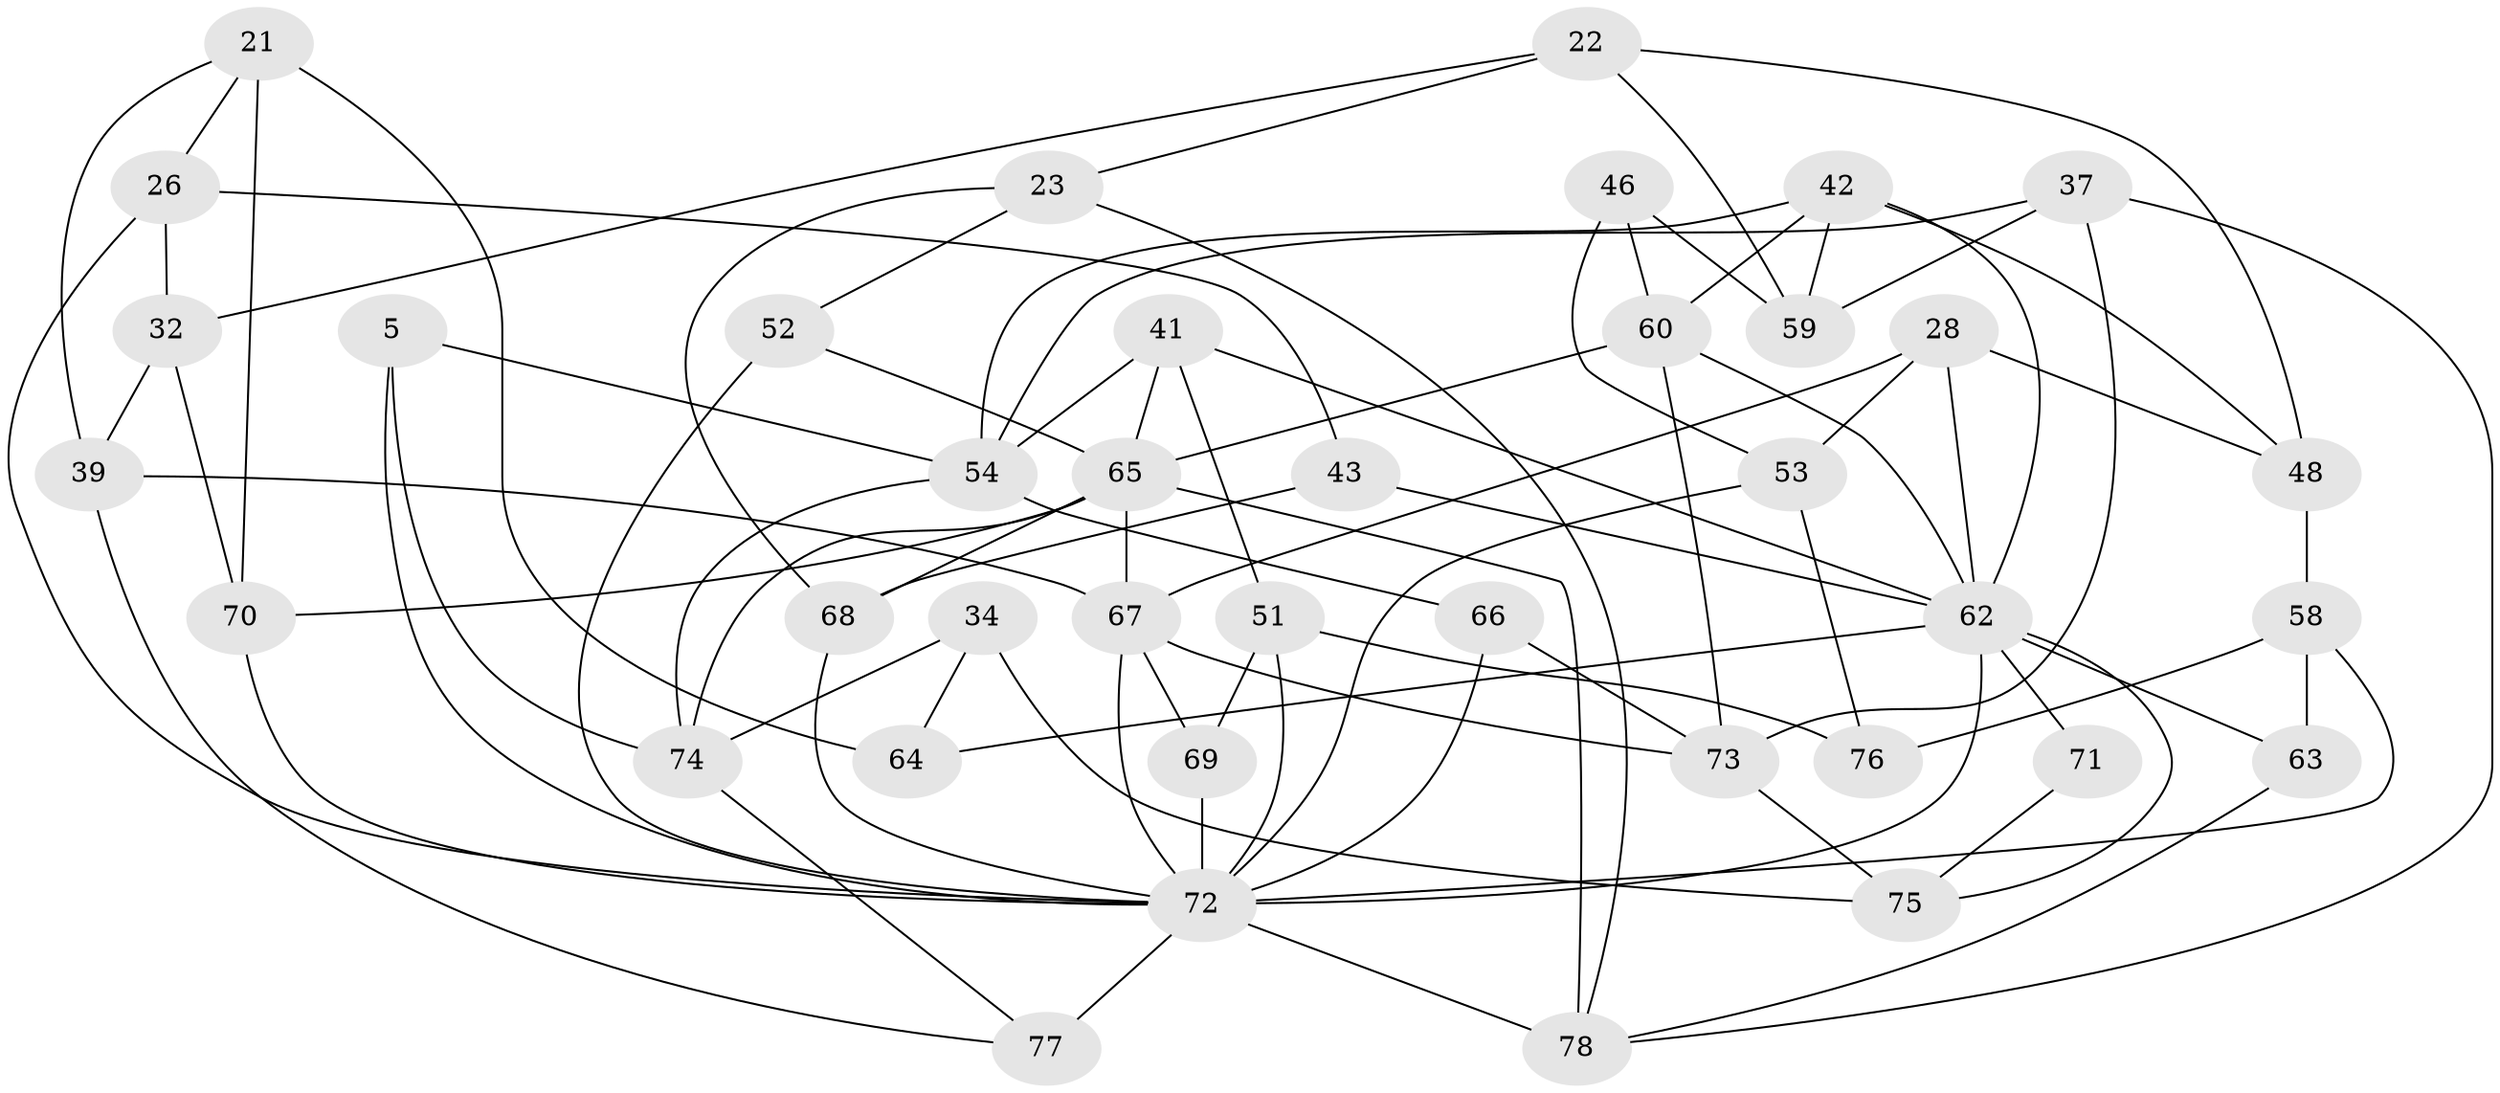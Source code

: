 // original degree distribution, {4: 1.0}
// Generated by graph-tools (version 1.1) at 2025/03/03/04/25 22:03:49]
// undirected, 39 vertices, 86 edges
graph export_dot {
graph [start="1"]
  node [color=gray90,style=filled];
  5;
  21;
  22;
  23;
  26;
  28;
  32;
  34;
  37;
  39;
  41 [super="+30"];
  42 [super="+24"];
  43;
  46;
  48;
  51 [super="+36"];
  52;
  53;
  54 [super="+1+4"];
  58;
  59;
  60 [super="+35"];
  62 [super="+20+16+33+61"];
  63;
  64 [super="+31"];
  65 [super="+18+49+27"];
  66;
  67 [super="+57"];
  68;
  69 [super="+13"];
  70;
  71;
  72 [super="+7+14+50+56"];
  73 [super="+55"];
  74 [super="+2"];
  75;
  76;
  77;
  78 [super="+29"];
  5 -- 74 [weight=2];
  5 -- 54;
  5 -- 72;
  21 -- 39;
  21 -- 70;
  21 -- 64;
  21 -- 26;
  22 -- 23;
  22 -- 48;
  22 -- 32;
  22 -- 59;
  23 -- 68;
  23 -- 52;
  23 -- 78;
  26 -- 32;
  26 -- 43;
  26 -- 72;
  28 -- 48;
  28 -- 53;
  28 -- 62;
  28 -- 67;
  32 -- 70;
  32 -- 39;
  34 -- 74;
  34 -- 75;
  34 -- 64 [weight=2];
  37 -- 73;
  37 -- 59;
  37 -- 54;
  37 -- 78;
  39 -- 77;
  39 -- 67;
  41 -- 54 [weight=2];
  41 -- 51;
  41 -- 62;
  41 -- 65 [weight=2];
  42 -- 54 [weight=2];
  42 -- 59;
  42 -- 62;
  42 -- 48;
  42 -- 60;
  43 -- 68;
  43 -- 62 [weight=2];
  46 -- 60 [weight=2];
  46 -- 53;
  46 -- 59;
  48 -- 58;
  51 -- 69;
  51 -- 76 [weight=2];
  51 -- 72 [weight=2];
  52 -- 65;
  52 -- 72 [weight=2];
  53 -- 76;
  53 -- 72;
  54 -- 66;
  54 -- 74;
  58 -- 76;
  58 -- 63;
  58 -- 72;
  60 -- 73;
  60 -- 62;
  60 -- 65;
  62 -- 71 [weight=3];
  62 -- 64 [weight=3];
  62 -- 72 [weight=7];
  62 -- 75;
  62 -- 63 [weight=2];
  63 -- 78;
  65 -- 74;
  65 -- 68;
  65 -- 67 [weight=2];
  65 -- 70;
  65 -- 78;
  66 -- 73 [weight=2];
  66 -- 72;
  67 -- 69;
  67 -- 73;
  67 -- 72 [weight=4];
  68 -- 72;
  69 -- 72 [weight=4];
  70 -- 72;
  71 -- 75;
  72 -- 77 [weight=2];
  72 -- 78 [weight=2];
  73 -- 75;
  74 -- 77;
}
